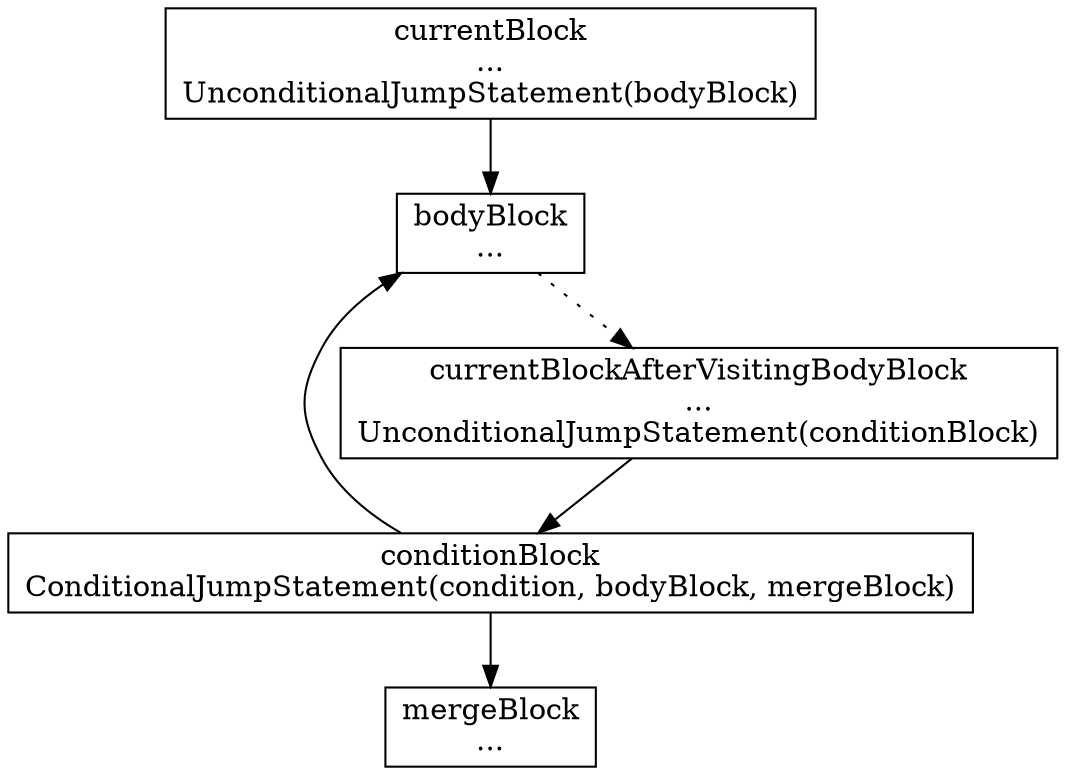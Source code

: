 digraph G {
    node [shape=box]
    currentBlock [label=<currentBlock<BR/>...<BR/>UnconditionalJumpStatement(bodyBlock)>];
    conditionBlock [label=<conditionBlock<BR/>ConditionalJumpStatement(condition, bodyBlock, mergeBlock)>];
    currentBlockAfterVisitingBodyBlock [label=<currentBlockAfterVisitingBodyBlock<BR/>...<BR/>UnconditionalJumpStatement(conditionBlock)>];
    bodyBlock [label=<bodyBlock<BR/>...>];
    mergeBlock [label=<mergeBlock<BR/>...>];
    currentBlock -> bodyBlock;
    conditionBlock -> bodyBlock;
    conditionBlock -> mergeBlock;
    bodyBlock -> currentBlockAfterVisitingBodyBlock [style=dotted];
    currentBlockAfterVisitingBodyBlock -> conditionBlock;
}